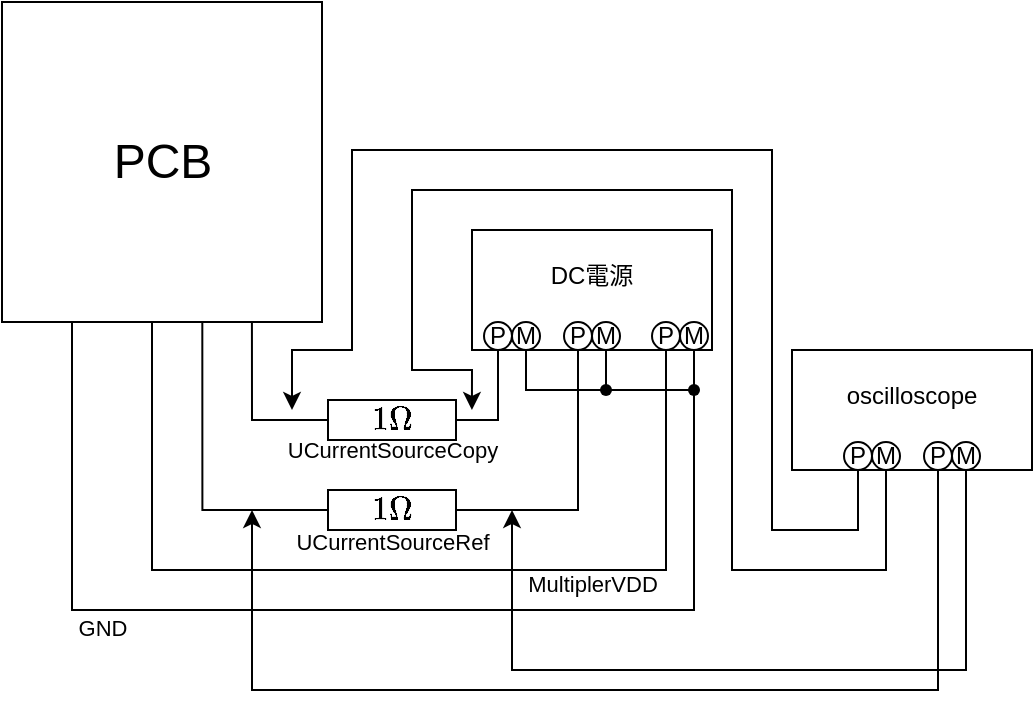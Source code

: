<mxfile version="23.1.5" type="device">
  <diagram id="uRuDTpWEezdbFmdztTyM" name="ページ1">
    <mxGraphModel dx="819" dy="478" grid="1" gridSize="10" guides="1" tooltips="1" connect="1" arrows="1" fold="1" page="1" pageScale="1" pageWidth="1169" pageHeight="827" math="1" shadow="0">
      <root>
        <mxCell id="0" />
        <mxCell id="1" parent="0" />
        <mxCell id="GVUUAw4KoGOm86ha5iz0-1" value="" style="rounded=0;whiteSpace=wrap;html=1;" parent="1" vertex="1">
          <mxGeometry x="445" y="216" width="160" height="160" as="geometry" />
        </mxCell>
        <mxCell id="is-glhXsJS0VU_Mg_TwM-1" value="&lt;span style=&quot;font-size: 24px;&quot;&gt;PCB&lt;/span&gt;" style="text;html=1;align=center;verticalAlign=middle;resizable=0;points=[];autosize=1;strokeColor=none;fillColor=none;fontSize=11;fontFamily=Helvetica;fontColor=default;" parent="1" vertex="1">
          <mxGeometry x="490" y="276" width="70" height="40" as="geometry" />
        </mxCell>
        <mxCell id="is-glhXsJS0VU_Mg_TwM-11" style="edgeStyle=orthogonalEdgeStyle;rounded=0;orthogonalLoop=1;jettySize=auto;html=1;exitX=0.5;exitY=1;exitDx=0;exitDy=0;entryX=0.5;entryY=1;entryDx=0;entryDy=0;endArrow=none;endFill=0;" parent="1" source="is-glhXsJS0VU_Mg_TwM-8" target="GVUUAw4KoGOm86ha5iz0-1" edge="1">
          <mxGeometry relative="1" as="geometry">
            <Array as="points">
              <mxPoint x="777" y="500" />
              <mxPoint x="520" y="500" />
            </Array>
          </mxGeometry>
        </mxCell>
        <mxCell id="is-glhXsJS0VU_Mg_TwM-10" style="edgeStyle=orthogonalEdgeStyle;rounded=0;orthogonalLoop=1;jettySize=auto;html=1;exitX=0.5;exitY=1;exitDx=0;exitDy=0;entryX=0.25;entryY=1;entryDx=0;entryDy=0;endArrow=none;endFill=0;" parent="1" source="is-glhXsJS0VU_Mg_TwM-9" target="GVUUAw4KoGOm86ha5iz0-1" edge="1">
          <mxGeometry relative="1" as="geometry">
            <Array as="points">
              <mxPoint x="791" y="520" />
              <mxPoint x="480" y="520" />
            </Array>
          </mxGeometry>
        </mxCell>
        <mxCell id="is-glhXsJS0VU_Mg_TwM-12" value="" style="shape=waypoint;sketch=0;fillStyle=solid;size=6;pointerEvents=1;points=[];fillColor=none;resizable=0;rotatable=0;perimeter=centerPerimeter;snapToPoint=1;fontFamily=Helvetica;fontSize=11;fontColor=default;labelBackgroundColor=default;" parent="1" vertex="1">
          <mxGeometry x="737" y="400" width="20" height="20" as="geometry" />
        </mxCell>
        <mxCell id="is-glhXsJS0VU_Mg_TwM-14" style="edgeStyle=orthogonalEdgeStyle;rounded=0;orthogonalLoop=1;jettySize=auto;html=1;exitX=0.5;exitY=1;exitDx=0;exitDy=0;entryX=0.66;entryY=-0.067;entryDx=0;entryDy=0;entryPerimeter=0;strokeColor=default;align=center;verticalAlign=middle;fontFamily=Helvetica;fontSize=11;fontColor=default;labelBackgroundColor=default;endArrow=none;endFill=0;" parent="1" source="is-glhXsJS0VU_Mg_TwM-7" target="is-glhXsJS0VU_Mg_TwM-12" edge="1">
          <mxGeometry relative="1" as="geometry" />
        </mxCell>
        <mxCell id="is-glhXsJS0VU_Mg_TwM-15" style="edgeStyle=orthogonalEdgeStyle;rounded=0;orthogonalLoop=1;jettySize=auto;html=1;exitX=0.5;exitY=1;exitDx=0;exitDy=0;entryX=0.054;entryY=0.456;entryDx=0;entryDy=0;entryPerimeter=0;strokeColor=default;align=center;verticalAlign=middle;fontFamily=Helvetica;fontSize=11;fontColor=default;labelBackgroundColor=default;endArrow=none;endFill=0;" parent="1" source="is-glhXsJS0VU_Mg_TwM-5" target="is-glhXsJS0VU_Mg_TwM-12" edge="1">
          <mxGeometry relative="1" as="geometry">
            <mxPoint x="707" y="460" as="targetPoint" />
            <Array as="points">
              <mxPoint x="707" y="410" />
            </Array>
          </mxGeometry>
        </mxCell>
        <mxCell id="is-glhXsJS0VU_Mg_TwM-16" value="" style="shape=waypoint;sketch=0;fillStyle=solid;size=6;pointerEvents=1;points=[];fillColor=none;resizable=0;rotatable=0;perimeter=centerPerimeter;snapToPoint=1;fontFamily=Helvetica;fontSize=11;fontColor=default;labelBackgroundColor=default;" parent="1" vertex="1">
          <mxGeometry x="781" y="400" width="20" height="20" as="geometry" />
        </mxCell>
        <mxCell id="is-glhXsJS0VU_Mg_TwM-17" style="edgeStyle=orthogonalEdgeStyle;rounded=0;orthogonalLoop=1;jettySize=auto;html=1;entryX=0.038;entryY=0.52;entryDx=0;entryDy=0;entryPerimeter=0;strokeColor=default;align=center;verticalAlign=middle;fontFamily=Helvetica;fontSize=11;fontColor=default;labelBackgroundColor=default;endArrow=none;endFill=0;" parent="1" source="is-glhXsJS0VU_Mg_TwM-12" target="is-glhXsJS0VU_Mg_TwM-16" edge="1">
          <mxGeometry relative="1" as="geometry" />
        </mxCell>
        <mxCell id="is-glhXsJS0VU_Mg_TwM-19" value="GND" style="text;html=1;align=center;verticalAlign=middle;resizable=0;points=[];autosize=1;strokeColor=none;fillColor=none;fontFamily=Helvetica;fontSize=11;fontColor=default;labelBackgroundColor=none;" parent="1" vertex="1">
          <mxGeometry x="470" y="514" width="50" height="30" as="geometry" />
        </mxCell>
        <mxCell id="is-glhXsJS0VU_Mg_TwM-20" value="MultiplerVDD" style="text;html=1;align=center;verticalAlign=middle;resizable=0;points=[];autosize=1;strokeColor=none;fillColor=none;fontFamily=Helvetica;fontSize=11;fontColor=default;labelBackgroundColor=none;" parent="1" vertex="1">
          <mxGeometry x="695" y="492" width="90" height="30" as="geometry" />
        </mxCell>
        <mxCell id="is-glhXsJS0VU_Mg_TwM-21" value="" style="group" parent="1" vertex="1" connectable="0">
          <mxGeometry x="680" y="330" width="120" height="60" as="geometry" />
        </mxCell>
        <mxCell id="is-glhXsJS0VU_Mg_TwM-3" value="DC電源&lt;div&gt;&lt;br/&gt;&lt;/div&gt;" style="rounded=0;whiteSpace=wrap;html=1;" parent="is-glhXsJS0VU_Mg_TwM-21" vertex="1">
          <mxGeometry width="120" height="60" as="geometry" />
        </mxCell>
        <mxCell id="is-glhXsJS0VU_Mg_TwM-4" value="P" style="ellipse;whiteSpace=wrap;html=1;aspect=fixed;" parent="is-glhXsJS0VU_Mg_TwM-21" vertex="1">
          <mxGeometry x="6" y="46" width="14" height="14" as="geometry" />
        </mxCell>
        <mxCell id="is-glhXsJS0VU_Mg_TwM-5" value="M" style="ellipse;whiteSpace=wrap;html=1;aspect=fixed;" parent="is-glhXsJS0VU_Mg_TwM-21" vertex="1">
          <mxGeometry x="20" y="46" width="14" height="14" as="geometry" />
        </mxCell>
        <mxCell id="is-glhXsJS0VU_Mg_TwM-6" value="P" style="ellipse;whiteSpace=wrap;html=1;aspect=fixed;" parent="is-glhXsJS0VU_Mg_TwM-21" vertex="1">
          <mxGeometry x="46" y="46" width="14" height="14" as="geometry" />
        </mxCell>
        <mxCell id="is-glhXsJS0VU_Mg_TwM-7" value="M" style="ellipse;whiteSpace=wrap;html=1;aspect=fixed;" parent="is-glhXsJS0VU_Mg_TwM-21" vertex="1">
          <mxGeometry x="60" y="46" width="14" height="14" as="geometry" />
        </mxCell>
        <mxCell id="is-glhXsJS0VU_Mg_TwM-8" value="P" style="ellipse;whiteSpace=wrap;html=1;aspect=fixed;" parent="is-glhXsJS0VU_Mg_TwM-21" vertex="1">
          <mxGeometry x="90" y="46" width="14" height="14" as="geometry" />
        </mxCell>
        <mxCell id="is-glhXsJS0VU_Mg_TwM-9" value="M" style="ellipse;whiteSpace=wrap;html=1;aspect=fixed;" parent="is-glhXsJS0VU_Mg_TwM-21" vertex="1">
          <mxGeometry x="104" y="46" width="14" height="14" as="geometry" />
        </mxCell>
        <mxCell id="is-glhXsJS0VU_Mg_TwM-22" value="" style="pointerEvents=1;verticalLabelPosition=bottom;shadow=0;dashed=0;align=center;html=1;verticalAlign=top;shape=mxgraph.electrical.resistors.resistor_1;fontFamily=Helvetica;fontSize=11;fontColor=default;labelBackgroundColor=default;" parent="1" vertex="1">
          <mxGeometry x="590" y="460" width="100" height="20" as="geometry" />
        </mxCell>
        <mxCell id="is-glhXsJS0VU_Mg_TwM-23" style="edgeStyle=orthogonalEdgeStyle;rounded=0;orthogonalLoop=1;jettySize=auto;html=1;exitX=0.5;exitY=1;exitDx=0;exitDy=0;entryX=1;entryY=0.5;entryDx=0;entryDy=0;entryPerimeter=0;strokeColor=default;align=center;verticalAlign=middle;fontFamily=Helvetica;fontSize=11;fontColor=default;labelBackgroundColor=default;endArrow=none;endFill=0;" parent="1" source="is-glhXsJS0VU_Mg_TwM-6" target="is-glhXsJS0VU_Mg_TwM-22" edge="1">
          <mxGeometry relative="1" as="geometry">
            <Array as="points">
              <mxPoint x="733" y="470" />
            </Array>
          </mxGeometry>
        </mxCell>
        <mxCell id="is-glhXsJS0VU_Mg_TwM-24" style="edgeStyle=orthogonalEdgeStyle;rounded=0;orthogonalLoop=1;jettySize=auto;html=1;exitX=0;exitY=0.5;exitDx=0;exitDy=0;exitPerimeter=0;entryX=0.626;entryY=1.003;entryDx=0;entryDy=0;entryPerimeter=0;strokeColor=default;align=center;verticalAlign=middle;fontFamily=Helvetica;fontSize=11;fontColor=default;labelBackgroundColor=default;endArrow=none;endFill=0;" parent="1" source="is-glhXsJS0VU_Mg_TwM-22" target="GVUUAw4KoGOm86ha5iz0-1" edge="1">
          <mxGeometry relative="1" as="geometry" />
        </mxCell>
        <mxCell id="is-glhXsJS0VU_Mg_TwM-25" value="UCurrentSourceRef" style="text;html=1;align=center;verticalAlign=middle;resizable=0;points=[];autosize=1;strokeColor=none;fillColor=none;fontFamily=Helvetica;fontSize=11;fontColor=default;labelBackgroundColor=none;" parent="1" vertex="1">
          <mxGeometry x="580" y="471" width="120" height="30" as="geometry" />
        </mxCell>
        <mxCell id="is-glhXsJS0VU_Mg_TwM-27" value="UCurrentSourceCopy" style="text;html=1;align=center;verticalAlign=middle;resizable=0;points=[];autosize=1;strokeColor=none;fillColor=none;fontFamily=Helvetica;fontSize=11;fontColor=default;labelBackgroundColor=none;" parent="1" vertex="1">
          <mxGeometry x="575" y="425" width="130" height="30" as="geometry" />
        </mxCell>
        <mxCell id="is-glhXsJS0VU_Mg_TwM-28" value="&lt;span style=&quot;font-size: 14px;&quot;&gt;`1\Omega`&lt;/span&gt;" style="text;html=1;align=center;verticalAlign=middle;resizable=0;points=[];autosize=1;strokeColor=none;fillColor=none;fontSize=14;fontFamily=Helvetica;fontColor=default;labelBackgroundColor=none;" parent="1" vertex="1">
          <mxGeometry x="595" y="455" width="90" height="30" as="geometry" />
        </mxCell>
        <mxCell id="is-glhXsJS0VU_Mg_TwM-32" value="" style="pointerEvents=1;verticalLabelPosition=bottom;shadow=0;dashed=0;align=center;html=1;verticalAlign=top;shape=mxgraph.electrical.resistors.resistor_1;fontFamily=Helvetica;fontSize=11;fontColor=default;labelBackgroundColor=default;" parent="1" vertex="1">
          <mxGeometry x="590" y="415" width="100" height="20" as="geometry" />
        </mxCell>
        <mxCell id="is-glhXsJS0VU_Mg_TwM-34" style="edgeStyle=orthogonalEdgeStyle;rounded=0;orthogonalLoop=1;jettySize=auto;html=1;exitX=0.5;exitY=1;exitDx=0;exitDy=0;strokeColor=default;align=center;verticalAlign=middle;fontFamily=Helvetica;fontSize=11;fontColor=default;labelBackgroundColor=default;endArrow=none;endFill=0;entryX=1;entryY=0.5;entryDx=0;entryDy=0;entryPerimeter=0;" parent="1" source="is-glhXsJS0VU_Mg_TwM-4" target="is-glhXsJS0VU_Mg_TwM-32" edge="1">
          <mxGeometry relative="1" as="geometry">
            <mxPoint x="693" y="410" as="targetPoint" />
            <Array as="points">
              <mxPoint x="693" y="425" />
            </Array>
          </mxGeometry>
        </mxCell>
        <mxCell id="is-glhXsJS0VU_Mg_TwM-35" style="edgeStyle=orthogonalEdgeStyle;rounded=0;orthogonalLoop=1;jettySize=auto;html=1;exitX=0;exitY=0.5;exitDx=0;exitDy=0;exitPerimeter=0;strokeColor=default;align=center;verticalAlign=middle;fontFamily=Helvetica;fontSize=11;fontColor=default;labelBackgroundColor=default;endArrow=none;endFill=0;entryX=0.781;entryY=0.999;entryDx=0;entryDy=0;entryPerimeter=0;" parent="1" source="is-glhXsJS0VU_Mg_TwM-32" target="GVUUAw4KoGOm86ha5iz0-1" edge="1">
          <mxGeometry relative="1" as="geometry">
            <mxPoint x="570" y="380" as="targetPoint" />
          </mxGeometry>
        </mxCell>
        <mxCell id="is-glhXsJS0VU_Mg_TwM-36" value="&lt;span style=&quot;font-size: 14px;&quot;&gt;`1\Omega`&lt;/span&gt;" style="text;html=1;align=center;verticalAlign=middle;resizable=0;points=[];autosize=1;strokeColor=none;fillColor=none;fontSize=14;fontFamily=Helvetica;fontColor=default;labelBackgroundColor=none;" parent="1" vertex="1">
          <mxGeometry x="595" y="410" width="90" height="30" as="geometry" />
        </mxCell>
        <mxCell id="5x4CzxPNtEvlEAPOqlFB-6" value="" style="group" vertex="1" connectable="0" parent="1">
          <mxGeometry x="840" y="390" width="120" height="60" as="geometry" />
        </mxCell>
        <mxCell id="5x4CzxPNtEvlEAPOqlFB-1" value="oscilloscope&lt;div&gt;&lt;br/&gt;&lt;/div&gt;" style="rounded=0;whiteSpace=wrap;html=1;" vertex="1" parent="5x4CzxPNtEvlEAPOqlFB-6">
          <mxGeometry width="120" height="60" as="geometry" />
        </mxCell>
        <mxCell id="5x4CzxPNtEvlEAPOqlFB-9" style="edgeStyle=orthogonalEdgeStyle;rounded=0;orthogonalLoop=1;jettySize=auto;html=1;exitX=0.5;exitY=1;exitDx=0;exitDy=0;" edge="1" parent="5x4CzxPNtEvlEAPOqlFB-6" source="5x4CzxPNtEvlEAPOqlFB-2">
          <mxGeometry relative="1" as="geometry">
            <mxPoint x="-250" y="30" as="targetPoint" />
            <Array as="points">
              <mxPoint x="33" y="90" />
              <mxPoint x="-10" y="90" />
              <mxPoint x="-10" y="-100" />
              <mxPoint x="-220" y="-100" />
              <mxPoint x="-220" />
              <mxPoint x="-250" />
            </Array>
          </mxGeometry>
        </mxCell>
        <mxCell id="5x4CzxPNtEvlEAPOqlFB-2" value="P" style="ellipse;whiteSpace=wrap;html=1;aspect=fixed;" vertex="1" parent="5x4CzxPNtEvlEAPOqlFB-6">
          <mxGeometry x="26" y="46" width="14" height="14" as="geometry" />
        </mxCell>
        <mxCell id="5x4CzxPNtEvlEAPOqlFB-3" value="M" style="ellipse;whiteSpace=wrap;html=1;aspect=fixed;" vertex="1" parent="5x4CzxPNtEvlEAPOqlFB-6">
          <mxGeometry x="40" y="46" width="14" height="14" as="geometry" />
        </mxCell>
        <mxCell id="5x4CzxPNtEvlEAPOqlFB-12" style="edgeStyle=orthogonalEdgeStyle;rounded=0;orthogonalLoop=1;jettySize=auto;html=1;exitX=0.5;exitY=1;exitDx=0;exitDy=0;" edge="1" parent="5x4CzxPNtEvlEAPOqlFB-6" source="5x4CzxPNtEvlEAPOqlFB-4">
          <mxGeometry relative="1" as="geometry">
            <mxPoint x="-270" y="80" as="targetPoint" />
            <Array as="points">
              <mxPoint x="73" y="170" />
              <mxPoint x="-270" y="170" />
            </Array>
          </mxGeometry>
        </mxCell>
        <mxCell id="5x4CzxPNtEvlEAPOqlFB-4" value="P" style="ellipse;whiteSpace=wrap;html=1;aspect=fixed;" vertex="1" parent="5x4CzxPNtEvlEAPOqlFB-6">
          <mxGeometry x="66" y="46" width="14" height="14" as="geometry" />
        </mxCell>
        <mxCell id="5x4CzxPNtEvlEAPOqlFB-11" style="edgeStyle=orthogonalEdgeStyle;rounded=0;orthogonalLoop=1;jettySize=auto;html=1;exitX=0.5;exitY=1;exitDx=0;exitDy=0;" edge="1" parent="5x4CzxPNtEvlEAPOqlFB-6" source="5x4CzxPNtEvlEAPOqlFB-5">
          <mxGeometry relative="1" as="geometry">
            <mxPoint x="-140" y="80" as="targetPoint" />
            <Array as="points">
              <mxPoint x="87" y="160" />
              <mxPoint x="-140" y="160" />
            </Array>
          </mxGeometry>
        </mxCell>
        <mxCell id="5x4CzxPNtEvlEAPOqlFB-5" value="M" style="ellipse;whiteSpace=wrap;html=1;aspect=fixed;" vertex="1" parent="5x4CzxPNtEvlEAPOqlFB-6">
          <mxGeometry x="80" y="46" width="14" height="14" as="geometry" />
        </mxCell>
        <mxCell id="5x4CzxPNtEvlEAPOqlFB-10" style="edgeStyle=orthogonalEdgeStyle;rounded=0;orthogonalLoop=1;jettySize=auto;html=1;exitX=0.5;exitY=1;exitDx=0;exitDy=0;entryX=0.944;entryY=0.333;entryDx=0;entryDy=0;entryPerimeter=0;" edge="1" parent="1" source="5x4CzxPNtEvlEAPOqlFB-3" target="is-glhXsJS0VU_Mg_TwM-36">
          <mxGeometry relative="1" as="geometry">
            <mxPoint x="740" y="430" as="targetPoint" />
            <Array as="points">
              <mxPoint x="887" y="500" />
              <mxPoint x="810" y="500" />
              <mxPoint x="810" y="310" />
              <mxPoint x="650" y="310" />
              <mxPoint x="650" y="400" />
              <mxPoint x="680" y="400" />
            </Array>
          </mxGeometry>
        </mxCell>
      </root>
    </mxGraphModel>
  </diagram>
</mxfile>

